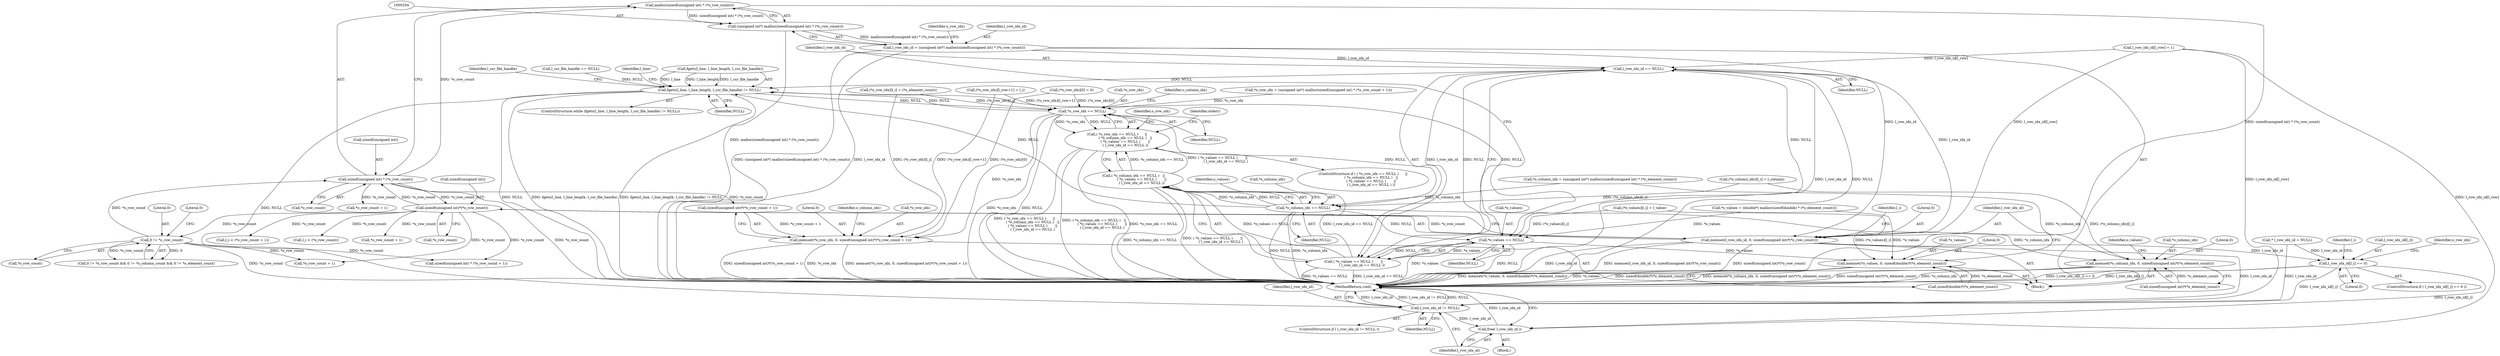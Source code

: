 digraph "0_libxsmm_151481489192e6d1997f8bde52c5c425ea41741d@API" {
"1000255" [label="(Call,malloc(sizeof(unsigned int) * (*o_row_count)))"];
"1000256" [label="(Call,sizeof(unsigned int) * (*o_row_count))"];
"1000202" [label="(Call,0 != *o_row_count)"];
"1000317" [label="(Call,sizeof(unsigned int)*(*o_row_count))"];
"1000253" [label="(Call,(unsigned int*) malloc(sizeof(unsigned int) * (*o_row_count)))"];
"1000251" [label="(Call,l_row_idx_id = (unsigned int*) malloc(sizeof(unsigned int) * (*o_row_count)))"];
"1000277" [label="(Call,l_row_idx_id == NULL)"];
"1000159" [label="(Call,fgets(l_line, l_line_length, l_csr_file_handle) != NULL)"];
"1000263" [label="(Call,*o_row_idx == NULL)"];
"1000262" [label="(Call,( *o_row_idx == NULL )      ||\n               ( *o_column_idx == NULL )   ||\n               ( *o_values == NULL )       ||\n               ( l_row_idx_id == NULL ))"];
"1000268" [label="(Call,*o_column_idx == NULL)"];
"1000267" [label="(Call,( *o_column_idx == NULL )   ||\n               ( *o_values == NULL )       ||\n               ( l_row_idx_id == NULL ))"];
"1000273" [label="(Call,*o_values == NULL)"];
"1000272" [label="(Call,( *o_values == NULL )       ||\n               ( l_row_idx_id == NULL ))"];
"1000305" [label="(Call,memset(*o_values, 0, sizeof(double)*(*o_element_count)))"];
"1000296" [label="(Call,memset(*o_column_idx, 0, sizeof(unsigned int)*(*o_element_count)))"];
"1000285" [label="(Call,memset(*o_row_idx, 0, sizeof(unsigned int)*(*o_row_count + 1)))"];
"1000454" [label="(Call,l_row_idx_id != NULL)"];
"1000458" [label="(Call,free( l_row_idx_id ))"];
"1000314" [label="(Call,memset(l_row_idx_id, 0, sizeof(unsigned int)*(*o_row_count)))"];
"1000436" [label="(Call,l_row_idx_id[l_i] == 0)"];
"1000265" [label="(Identifier,o_row_idx)"];
"1000326" [label="(Call,l_i < (*o_row_count + 1))"];
"1000274" [label="(Call,*o_values)"];
"1000453" [label="(ControlStructure,if ( l_row_idx_id != NULL ))"];
"1000391" [label="(Call,(*o_values)[l_i] = l_value)"];
"1000308" [label="(Literal,0)"];
"1000288" [label="(Literal,0)"];
"1000298" [label="(Identifier,o_column_idx)"];
"1000286" [label="(Call,*o_row_idx)"];
"1000137" [label="(Call,* l_row_idx_id = NULL)"];
"1000158" [label="(ControlStructure,while (fgets(l_line, l_line_length, l_csr_file_handle) != NULL))"];
"1000271" [label="(Identifier,NULL)"];
"1000436" [label="(Call,l_row_idx_id[l_i] == 0)"];
"1000314" [label="(Call,memset(l_row_idx_id, 0, sizeof(unsigned int)*(*o_row_count)))"];
"1000309" [label="(Call,sizeof(double)*(*o_element_count))"];
"1000285" [label="(Call,memset(*o_row_idx, 0, sizeof(unsigned int)*(*o_row_count + 1)))"];
"1000433" [label="(Identifier,l_i)"];
"1000307" [label="(Identifier,o_values)"];
"1000437" [label="(Call,l_row_idx_id[l_i])"];
"1000277" [label="(Call,l_row_idx_id == NULL)"];
"1000455" [label="(Identifier,l_row_idx_id)"];
"1000454" [label="(Call,l_row_idx_id != NULL)"];
"1000204" [label="(Call,*o_row_count)"];
"1000435" [label="(ControlStructure,if ( l_row_idx_id[l_i] == 0 ))"];
"1000297" [label="(Call,*o_column_idx)"];
"1000266" [label="(Identifier,NULL)"];
"1000275" [label="(Identifier,o_values)"];
"1000253" [label="(Call,(unsigned int*) malloc(sizeof(unsigned int) * (*o_row_count)))"];
"1000256" [label="(Call,sizeof(unsigned int) * (*o_row_count))"];
"1000236" [label="(Call,*o_row_count + 1)"];
"1000413" [label="(Identifier,l_csr_file_handle)"];
"1000255" [label="(Call,malloc(sizeof(unsigned int) * (*o_row_count)))"];
"1000428" [label="(Call,l_i < (*o_row_count))"];
"1000150" [label="(Call,l_csr_file_handle == NULL)"];
"1000459" [label="(Identifier,l_row_idx_id)"];
"1000227" [label="(Call,*o_row_idx = (unsigned int*) malloc(sizeof(unsigned int) * (*o_row_count + 1)))"];
"1000216" [label="(Call,*o_column_idx = (unsigned int*) malloc(sizeof(unsigned int) * (*o_element_count)))"];
"1000159" [label="(Call,fgets(l_line, l_line_length, l_csr_file_handle) != NULL)"];
"1000259" [label="(Call,*o_row_count)"];
"1000201" [label="(Call,0 != *o_row_count && 0 != *o_column_count && 0 != *o_element_count)"];
"1000169" [label="(Identifier,l_line)"];
"1000164" [label="(Identifier,NULL)"];
"1000160" [label="(Call,fgets(l_line, l_line_length, l_csr_file_handle))"];
"1000292" [label="(Call,*o_row_count + 1)"];
"1000324" [label="(Identifier,l_i)"];
"1000268" [label="(Call,*o_column_idx == NULL)"];
"1000385" [label="(Call,(*o_column_idx)[l_i] = l_column)"];
"1000279" [label="(Identifier,NULL)"];
"1000315" [label="(Identifier,l_row_idx_id)"];
"1000299" [label="(Literal,0)"];
"1000264" [label="(Call,*o_row_idx)"];
"1000270" [label="(Identifier,o_column_idx)"];
"1000240" [label="(Call,*o_values = (double*) malloc(sizeof(double) * (*o_element_count)))"];
"1000328" [label="(Call,*o_row_count + 1)"];
"1000276" [label="(Identifier,NULL)"];
"1000300" [label="(Call,sizeof(unsigned int)*(*o_element_count))"];
"1000208" [label="(Literal,0)"];
"1000320" [label="(Call,*o_row_count)"];
"1000257" [label="(Call,sizeof(unsigned int))"];
"1000457" [label="(Block,)"];
"1000272" [label="(Call,( *o_values == NULL )       ||\n               ( l_row_idx_id == NULL ))"];
"1000263" [label="(Call,*o_row_idx == NULL)"];
"1000334" [label="(Call,(*o_row_idx)[l_i] = (*o_element_count))"];
"1000317" [label="(Call,sizeof(unsigned int)*(*o_row_count))"];
"1000203" [label="(Literal,0)"];
"1000252" [label="(Identifier,l_row_idx_id)"];
"1000233" [label="(Call,sizeof(unsigned int) * (*o_row_count + 1))"];
"1000296" [label="(Call,memset(*o_column_idx, 0, sizeof(unsigned int)*(*o_element_count)))"];
"1000316" [label="(Literal,0)"];
"1000202" [label="(Call,0 != *o_row_count)"];
"1000460" [label="(MethodReturn,void)"];
"1000399" [label="(Call,l_row_idx_id[l_row] = 1)"];
"1000305" [label="(Call,memset(*o_values, 0, sizeof(double)*(*o_element_count)))"];
"1000456" [label="(Identifier,NULL)"];
"1000267" [label="(Call,( *o_column_idx == NULL )   ||\n               ( *o_values == NULL )       ||\n               ( l_row_idx_id == NULL ))"];
"1000278" [label="(Identifier,l_row_idx_id)"];
"1000251" [label="(Call,l_row_idx_id = (unsigned int*) malloc(sizeof(unsigned int) * (*o_row_count)))"];
"1000440" [label="(Literal,0)"];
"1000262" [label="(Call,( *o_row_idx == NULL )      ||\n               ( *o_column_idx == NULL )   ||\n               ( *o_values == NULL )       ||\n               ( l_row_idx_id == NULL ))"];
"1000318" [label="(Call,sizeof(unsigned int))"];
"1000306" [label="(Call,*o_values)"];
"1000269" [label="(Call,*o_column_idx)"];
"1000282" [label="(Identifier,stderr)"];
"1000287" [label="(Identifier,o_row_idx)"];
"1000273" [label="(Call,*o_values == NULL)"];
"1000289" [label="(Call,sizeof(unsigned int)*(*o_row_count + 1))"];
"1000445" [label="(Identifier,o_row_idx)"];
"1000458" [label="(Call,free( l_row_idx_id ))"];
"1000261" [label="(ControlStructure,if ( ( *o_row_idx == NULL )      ||\n               ( *o_column_idx == NULL )   ||\n               ( *o_values == NULL )       ||\n               ( l_row_idx_id == NULL ) ))"];
"1000404" [label="(Call,(*o_row_idx)[l_row+1] = l_i)"];
"1000341" [label="(Call,(*o_row_idx)[0] = 0)"];
"1000215" [label="(Block,)"];
"1000255" -> "1000253"  [label="AST: "];
"1000255" -> "1000256"  [label="CFG: "];
"1000256" -> "1000255"  [label="AST: "];
"1000253" -> "1000255"  [label="CFG: "];
"1000255" -> "1000460"  [label="DDG: sizeof(unsigned int) * (*o_row_count)"];
"1000255" -> "1000253"  [label="DDG: sizeof(unsigned int) * (*o_row_count)"];
"1000256" -> "1000255"  [label="DDG: *o_row_count"];
"1000256" -> "1000259"  [label="CFG: "];
"1000257" -> "1000256"  [label="AST: "];
"1000259" -> "1000256"  [label="AST: "];
"1000256" -> "1000460"  [label="DDG: *o_row_count"];
"1000202" -> "1000256"  [label="DDG: *o_row_count"];
"1000317" -> "1000256"  [label="DDG: *o_row_count"];
"1000256" -> "1000289"  [label="DDG: *o_row_count"];
"1000256" -> "1000292"  [label="DDG: *o_row_count"];
"1000256" -> "1000317"  [label="DDG: *o_row_count"];
"1000202" -> "1000201"  [label="AST: "];
"1000202" -> "1000204"  [label="CFG: "];
"1000203" -> "1000202"  [label="AST: "];
"1000204" -> "1000202"  [label="AST: "];
"1000208" -> "1000202"  [label="CFG: "];
"1000201" -> "1000202"  [label="CFG: "];
"1000202" -> "1000460"  [label="DDG: *o_row_count"];
"1000202" -> "1000201"  [label="DDG: 0"];
"1000202" -> "1000201"  [label="DDG: *o_row_count"];
"1000317" -> "1000202"  [label="DDG: *o_row_count"];
"1000202" -> "1000233"  [label="DDG: *o_row_count"];
"1000202" -> "1000236"  [label="DDG: *o_row_count"];
"1000317" -> "1000314"  [label="AST: "];
"1000317" -> "1000320"  [label="CFG: "];
"1000318" -> "1000317"  [label="AST: "];
"1000320" -> "1000317"  [label="AST: "];
"1000314" -> "1000317"  [label="CFG: "];
"1000317" -> "1000233"  [label="DDG: *o_row_count"];
"1000317" -> "1000236"  [label="DDG: *o_row_count"];
"1000317" -> "1000314"  [label="DDG: *o_row_count"];
"1000317" -> "1000326"  [label="DDG: *o_row_count"];
"1000317" -> "1000328"  [label="DDG: *o_row_count"];
"1000317" -> "1000428"  [label="DDG: *o_row_count"];
"1000253" -> "1000251"  [label="AST: "];
"1000254" -> "1000253"  [label="AST: "];
"1000251" -> "1000253"  [label="CFG: "];
"1000253" -> "1000460"  [label="DDG: malloc(sizeof(unsigned int) * (*o_row_count))"];
"1000253" -> "1000251"  [label="DDG: malloc(sizeof(unsigned int) * (*o_row_count))"];
"1000251" -> "1000215"  [label="AST: "];
"1000252" -> "1000251"  [label="AST: "];
"1000265" -> "1000251"  [label="CFG: "];
"1000251" -> "1000460"  [label="DDG: (unsigned int*) malloc(sizeof(unsigned int) * (*o_row_count))"];
"1000251" -> "1000460"  [label="DDG: l_row_idx_id"];
"1000251" -> "1000277"  [label="DDG: l_row_idx_id"];
"1000251" -> "1000314"  [label="DDG: l_row_idx_id"];
"1000277" -> "1000272"  [label="AST: "];
"1000277" -> "1000279"  [label="CFG: "];
"1000278" -> "1000277"  [label="AST: "];
"1000279" -> "1000277"  [label="AST: "];
"1000272" -> "1000277"  [label="CFG: "];
"1000277" -> "1000460"  [label="DDG: l_row_idx_id"];
"1000277" -> "1000460"  [label="DDG: NULL"];
"1000277" -> "1000159"  [label="DDG: NULL"];
"1000277" -> "1000272"  [label="DDG: l_row_idx_id"];
"1000277" -> "1000272"  [label="DDG: NULL"];
"1000399" -> "1000277"  [label="DDG: l_row_idx_id[l_row]"];
"1000273" -> "1000277"  [label="DDG: NULL"];
"1000277" -> "1000314"  [label="DDG: l_row_idx_id"];
"1000159" -> "1000158"  [label="AST: "];
"1000159" -> "1000164"  [label="CFG: "];
"1000160" -> "1000159"  [label="AST: "];
"1000164" -> "1000159"  [label="AST: "];
"1000169" -> "1000159"  [label="CFG: "];
"1000413" -> "1000159"  [label="CFG: "];
"1000159" -> "1000460"  [label="DDG: fgets(l_line, l_line_length, l_csr_file_handle) != NULL"];
"1000159" -> "1000460"  [label="DDG: NULL"];
"1000159" -> "1000460"  [label="DDG: fgets(l_line, l_line_length, l_csr_file_handle)"];
"1000160" -> "1000159"  [label="DDG: l_line"];
"1000160" -> "1000159"  [label="DDG: l_line_length"];
"1000160" -> "1000159"  [label="DDG: l_csr_file_handle"];
"1000150" -> "1000159"  [label="DDG: NULL"];
"1000263" -> "1000159"  [label="DDG: NULL"];
"1000273" -> "1000159"  [label="DDG: NULL"];
"1000268" -> "1000159"  [label="DDG: NULL"];
"1000159" -> "1000263"  [label="DDG: NULL"];
"1000159" -> "1000454"  [label="DDG: NULL"];
"1000263" -> "1000262"  [label="AST: "];
"1000263" -> "1000266"  [label="CFG: "];
"1000264" -> "1000263"  [label="AST: "];
"1000266" -> "1000263"  [label="AST: "];
"1000270" -> "1000263"  [label="CFG: "];
"1000262" -> "1000263"  [label="CFG: "];
"1000263" -> "1000460"  [label="DDG: *o_row_idx"];
"1000263" -> "1000460"  [label="DDG: NULL"];
"1000263" -> "1000262"  [label="DDG: *o_row_idx"];
"1000263" -> "1000262"  [label="DDG: NULL"];
"1000404" -> "1000263"  [label="DDG: (*o_row_idx)[l_row+1]"];
"1000227" -> "1000263"  [label="DDG: *o_row_idx"];
"1000341" -> "1000263"  [label="DDG: (*o_row_idx)[0]"];
"1000334" -> "1000263"  [label="DDG: (*o_row_idx)[l_i]"];
"1000263" -> "1000268"  [label="DDG: NULL"];
"1000263" -> "1000285"  [label="DDG: *o_row_idx"];
"1000262" -> "1000261"  [label="AST: "];
"1000262" -> "1000267"  [label="CFG: "];
"1000267" -> "1000262"  [label="AST: "];
"1000282" -> "1000262"  [label="CFG: "];
"1000287" -> "1000262"  [label="CFG: "];
"1000262" -> "1000460"  [label="DDG: ( *o_column_idx == NULL )   ||\n               ( *o_values == NULL )       ||\n               ( l_row_idx_id == NULL )"];
"1000262" -> "1000460"  [label="DDG: *o_row_idx == NULL"];
"1000262" -> "1000460"  [label="DDG: ( *o_row_idx == NULL )      ||\n               ( *o_column_idx == NULL )   ||\n               ( *o_values == NULL )       ||\n               ( l_row_idx_id == NULL )"];
"1000267" -> "1000262"  [label="DDG: *o_column_idx == NULL"];
"1000267" -> "1000262"  [label="DDG: ( *o_values == NULL )       ||\n               ( l_row_idx_id == NULL )"];
"1000268" -> "1000267"  [label="AST: "];
"1000268" -> "1000271"  [label="CFG: "];
"1000269" -> "1000268"  [label="AST: "];
"1000271" -> "1000268"  [label="AST: "];
"1000275" -> "1000268"  [label="CFG: "];
"1000267" -> "1000268"  [label="CFG: "];
"1000268" -> "1000460"  [label="DDG: *o_column_idx"];
"1000268" -> "1000460"  [label="DDG: NULL"];
"1000268" -> "1000267"  [label="DDG: *o_column_idx"];
"1000268" -> "1000267"  [label="DDG: NULL"];
"1000216" -> "1000268"  [label="DDG: *o_column_idx"];
"1000385" -> "1000268"  [label="DDG: (*o_column_idx)[l_i]"];
"1000268" -> "1000273"  [label="DDG: NULL"];
"1000268" -> "1000296"  [label="DDG: *o_column_idx"];
"1000267" -> "1000272"  [label="CFG: "];
"1000272" -> "1000267"  [label="AST: "];
"1000267" -> "1000460"  [label="DDG: *o_column_idx == NULL"];
"1000267" -> "1000460"  [label="DDG: ( *o_values == NULL )       ||\n               ( l_row_idx_id == NULL )"];
"1000272" -> "1000267"  [label="DDG: *o_values == NULL"];
"1000272" -> "1000267"  [label="DDG: l_row_idx_id == NULL"];
"1000273" -> "1000272"  [label="AST: "];
"1000273" -> "1000276"  [label="CFG: "];
"1000274" -> "1000273"  [label="AST: "];
"1000276" -> "1000273"  [label="AST: "];
"1000278" -> "1000273"  [label="CFG: "];
"1000272" -> "1000273"  [label="CFG: "];
"1000273" -> "1000460"  [label="DDG: *o_values"];
"1000273" -> "1000460"  [label="DDG: NULL"];
"1000273" -> "1000272"  [label="DDG: *o_values"];
"1000273" -> "1000272"  [label="DDG: NULL"];
"1000391" -> "1000273"  [label="DDG: (*o_values)[l_i]"];
"1000240" -> "1000273"  [label="DDG: *o_values"];
"1000273" -> "1000305"  [label="DDG: *o_values"];
"1000272" -> "1000460"  [label="DDG: *o_values == NULL"];
"1000272" -> "1000460"  [label="DDG: l_row_idx_id == NULL"];
"1000305" -> "1000215"  [label="AST: "];
"1000305" -> "1000309"  [label="CFG: "];
"1000306" -> "1000305"  [label="AST: "];
"1000308" -> "1000305"  [label="AST: "];
"1000309" -> "1000305"  [label="AST: "];
"1000315" -> "1000305"  [label="CFG: "];
"1000305" -> "1000460"  [label="DDG: sizeof(double)*(*o_element_count)"];
"1000305" -> "1000460"  [label="DDG: memset(*o_values, 0, sizeof(double)*(*o_element_count))"];
"1000305" -> "1000460"  [label="DDG: *o_values"];
"1000391" -> "1000305"  [label="DDG: (*o_values)[l_i]"];
"1000240" -> "1000305"  [label="DDG: *o_values"];
"1000309" -> "1000305"  [label="DDG: *o_element_count"];
"1000296" -> "1000215"  [label="AST: "];
"1000296" -> "1000300"  [label="CFG: "];
"1000297" -> "1000296"  [label="AST: "];
"1000299" -> "1000296"  [label="AST: "];
"1000300" -> "1000296"  [label="AST: "];
"1000307" -> "1000296"  [label="CFG: "];
"1000296" -> "1000460"  [label="DDG: memset(*o_column_idx, 0, sizeof(unsigned int)*(*o_element_count))"];
"1000296" -> "1000460"  [label="DDG: sizeof(unsigned int)*(*o_element_count)"];
"1000296" -> "1000460"  [label="DDG: *o_column_idx"];
"1000216" -> "1000296"  [label="DDG: *o_column_idx"];
"1000385" -> "1000296"  [label="DDG: (*o_column_idx)[l_i]"];
"1000300" -> "1000296"  [label="DDG: *o_element_count"];
"1000285" -> "1000215"  [label="AST: "];
"1000285" -> "1000289"  [label="CFG: "];
"1000286" -> "1000285"  [label="AST: "];
"1000288" -> "1000285"  [label="AST: "];
"1000289" -> "1000285"  [label="AST: "];
"1000298" -> "1000285"  [label="CFG: "];
"1000285" -> "1000460"  [label="DDG: *o_row_idx"];
"1000285" -> "1000460"  [label="DDG: memset(*o_row_idx, 0, sizeof(unsigned int)*(*o_row_count + 1))"];
"1000285" -> "1000460"  [label="DDG: sizeof(unsigned int)*(*o_row_count + 1)"];
"1000404" -> "1000285"  [label="DDG: (*o_row_idx)[l_row+1]"];
"1000341" -> "1000285"  [label="DDG: (*o_row_idx)[0]"];
"1000334" -> "1000285"  [label="DDG: (*o_row_idx)[l_i]"];
"1000289" -> "1000285"  [label="DDG: *o_row_count + 1"];
"1000454" -> "1000453"  [label="AST: "];
"1000454" -> "1000456"  [label="CFG: "];
"1000455" -> "1000454"  [label="AST: "];
"1000456" -> "1000454"  [label="AST: "];
"1000459" -> "1000454"  [label="CFG: "];
"1000460" -> "1000454"  [label="CFG: "];
"1000454" -> "1000460"  [label="DDG: l_row_idx_id"];
"1000454" -> "1000460"  [label="DDG: l_row_idx_id != NULL"];
"1000454" -> "1000460"  [label="DDG: NULL"];
"1000314" -> "1000454"  [label="DDG: l_row_idx_id"];
"1000436" -> "1000454"  [label="DDG: l_row_idx_id[l_i]"];
"1000399" -> "1000454"  [label="DDG: l_row_idx_id[l_row]"];
"1000137" -> "1000454"  [label="DDG: l_row_idx_id"];
"1000454" -> "1000458"  [label="DDG: l_row_idx_id"];
"1000458" -> "1000457"  [label="AST: "];
"1000458" -> "1000459"  [label="CFG: "];
"1000459" -> "1000458"  [label="AST: "];
"1000460" -> "1000458"  [label="CFG: "];
"1000458" -> "1000460"  [label="DDG: l_row_idx_id"];
"1000436" -> "1000458"  [label="DDG: l_row_idx_id[l_i]"];
"1000399" -> "1000458"  [label="DDG: l_row_idx_id[l_row]"];
"1000314" -> "1000215"  [label="AST: "];
"1000315" -> "1000314"  [label="AST: "];
"1000316" -> "1000314"  [label="AST: "];
"1000324" -> "1000314"  [label="CFG: "];
"1000314" -> "1000460"  [label="DDG: l_row_idx_id"];
"1000314" -> "1000460"  [label="DDG: memset(l_row_idx_id, 0, sizeof(unsigned int)*(*o_row_count))"];
"1000314" -> "1000460"  [label="DDG: sizeof(unsigned int)*(*o_row_count)"];
"1000399" -> "1000314"  [label="DDG: l_row_idx_id[l_row]"];
"1000314" -> "1000436"  [label="DDG: l_row_idx_id"];
"1000436" -> "1000435"  [label="AST: "];
"1000436" -> "1000440"  [label="CFG: "];
"1000437" -> "1000436"  [label="AST: "];
"1000440" -> "1000436"  [label="AST: "];
"1000445" -> "1000436"  [label="CFG: "];
"1000433" -> "1000436"  [label="CFG: "];
"1000436" -> "1000460"  [label="DDG: l_row_idx_id[l_i] == 0"];
"1000436" -> "1000460"  [label="DDG: l_row_idx_id[l_i]"];
"1000137" -> "1000436"  [label="DDG: l_row_idx_id"];
}
